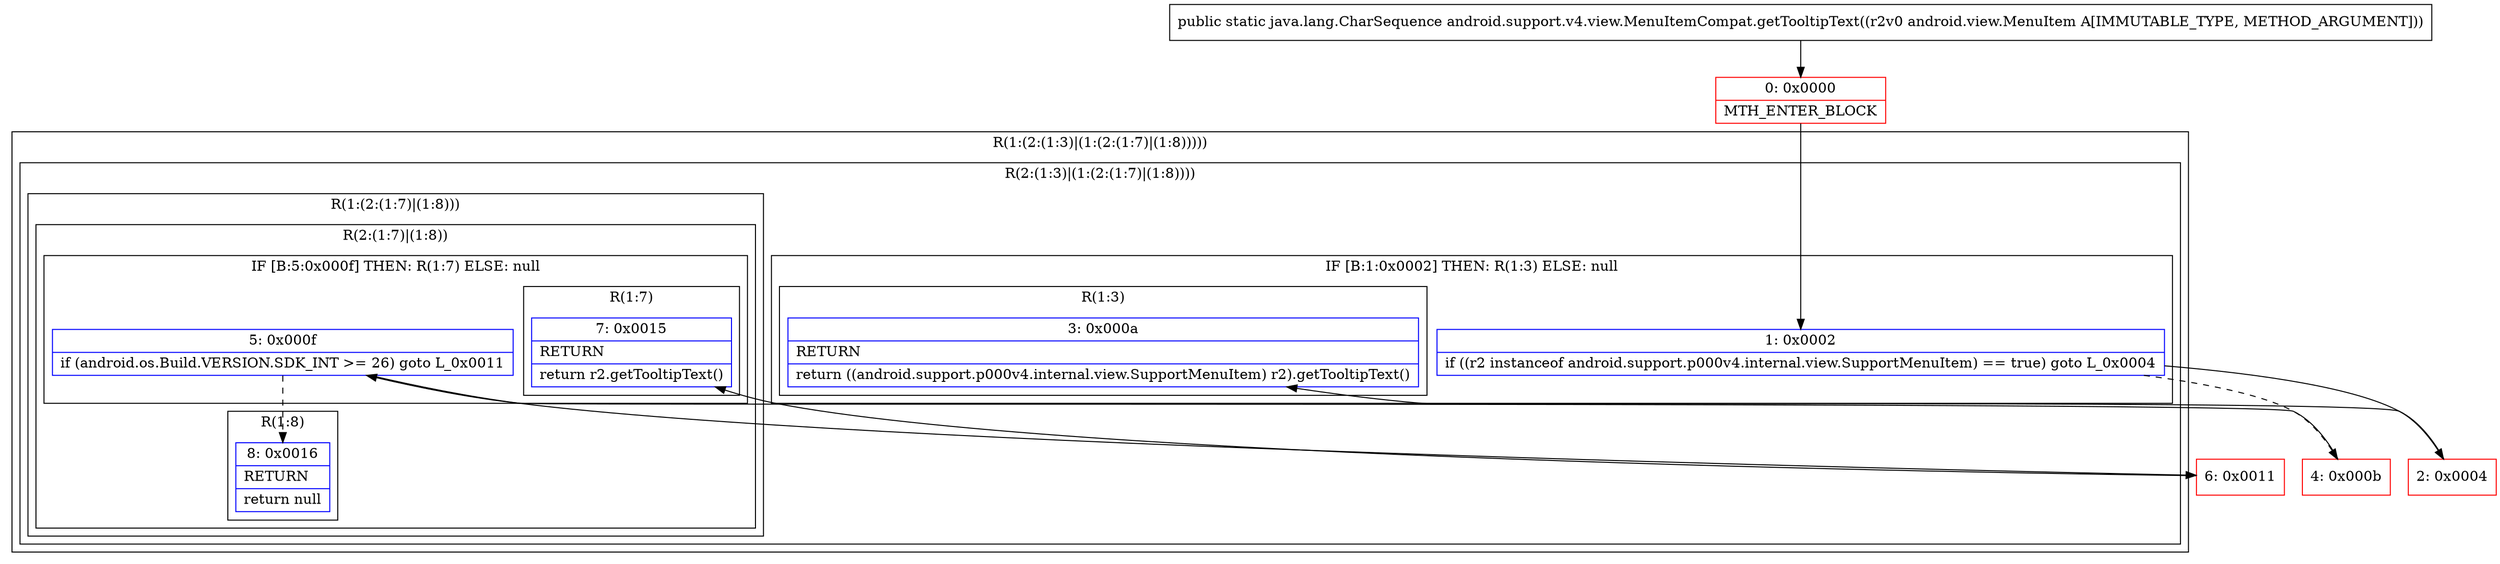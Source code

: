 digraph "CFG forandroid.support.v4.view.MenuItemCompat.getTooltipText(Landroid\/view\/MenuItem;)Ljava\/lang\/CharSequence;" {
subgraph cluster_Region_56419061 {
label = "R(1:(2:(1:3)|(1:(2:(1:7)|(1:8)))))";
node [shape=record,color=blue];
subgraph cluster_Region_564645798 {
label = "R(2:(1:3)|(1:(2:(1:7)|(1:8))))";
node [shape=record,color=blue];
subgraph cluster_IfRegion_200601100 {
label = "IF [B:1:0x0002] THEN: R(1:3) ELSE: null";
node [shape=record,color=blue];
Node_1 [shape=record,label="{1\:\ 0x0002|if ((r2 instanceof android.support.p000v4.internal.view.SupportMenuItem) == true) goto L_0x0004\l}"];
subgraph cluster_Region_192925442 {
label = "R(1:3)";
node [shape=record,color=blue];
Node_3 [shape=record,label="{3\:\ 0x000a|RETURN\l|return ((android.support.p000v4.internal.view.SupportMenuItem) r2).getTooltipText()\l}"];
}
}
subgraph cluster_Region_1875959762 {
label = "R(1:(2:(1:7)|(1:8)))";
node [shape=record,color=blue];
subgraph cluster_Region_1880487793 {
label = "R(2:(1:7)|(1:8))";
node [shape=record,color=blue];
subgraph cluster_IfRegion_1555952625 {
label = "IF [B:5:0x000f] THEN: R(1:7) ELSE: null";
node [shape=record,color=blue];
Node_5 [shape=record,label="{5\:\ 0x000f|if (android.os.Build.VERSION.SDK_INT \>= 26) goto L_0x0011\l}"];
subgraph cluster_Region_701440187 {
label = "R(1:7)";
node [shape=record,color=blue];
Node_7 [shape=record,label="{7\:\ 0x0015|RETURN\l|return r2.getTooltipText()\l}"];
}
}
subgraph cluster_Region_1074283551 {
label = "R(1:8)";
node [shape=record,color=blue];
Node_8 [shape=record,label="{8\:\ 0x0016|RETURN\l|return null\l}"];
}
}
}
}
}
Node_0 [shape=record,color=red,label="{0\:\ 0x0000|MTH_ENTER_BLOCK\l}"];
Node_2 [shape=record,color=red,label="{2\:\ 0x0004}"];
Node_4 [shape=record,color=red,label="{4\:\ 0x000b}"];
Node_6 [shape=record,color=red,label="{6\:\ 0x0011}"];
MethodNode[shape=record,label="{public static java.lang.CharSequence android.support.v4.view.MenuItemCompat.getTooltipText((r2v0 android.view.MenuItem A[IMMUTABLE_TYPE, METHOD_ARGUMENT])) }"];
MethodNode -> Node_0;
Node_1 -> Node_2;
Node_1 -> Node_4[style=dashed];
Node_5 -> Node_6;
Node_5 -> Node_8[style=dashed];
Node_0 -> Node_1;
Node_2 -> Node_3;
Node_4 -> Node_5;
Node_6 -> Node_7;
}

